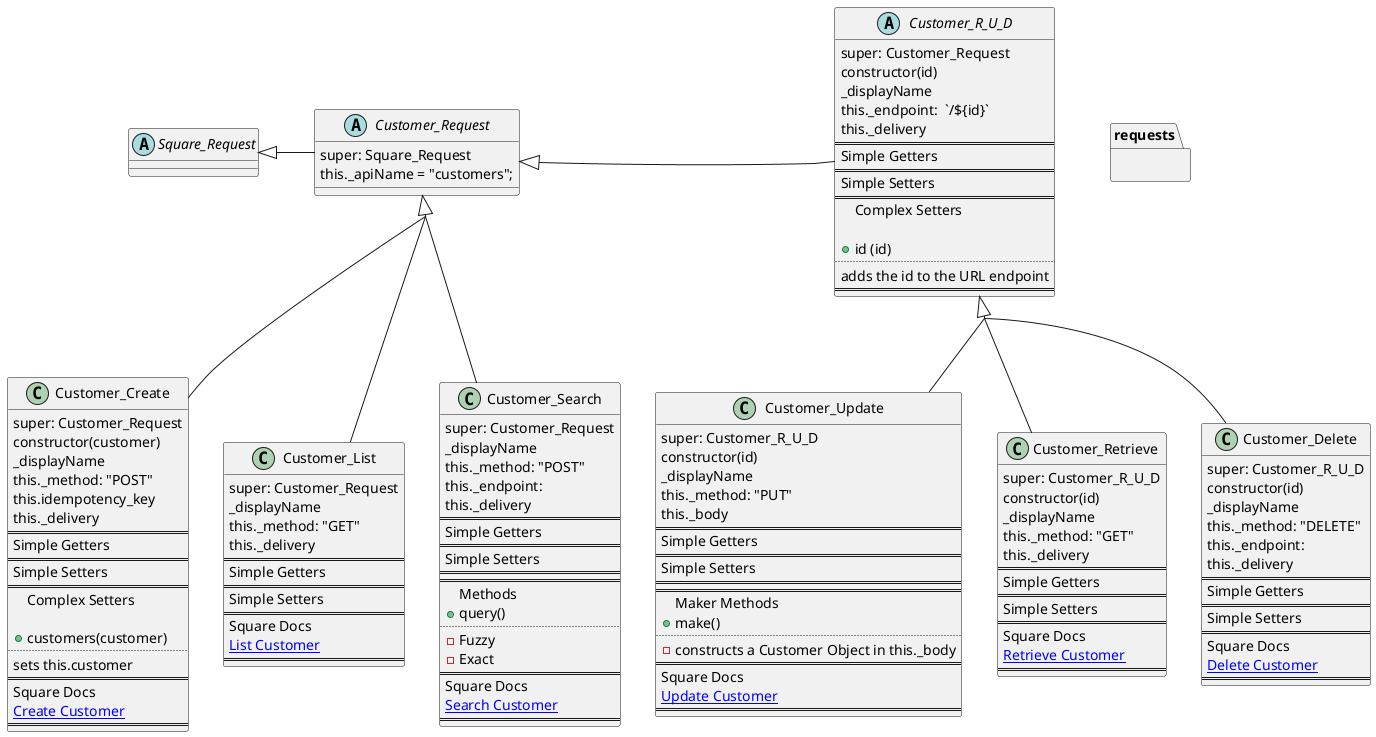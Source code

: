 @startuml
'https://plantuml.com/class-diagram
skinparam groupInheritance 2
' arrows with one dash display horizontally
' arrows with two dashes display vertically
namespace requests {
.Square_Request <|- .Customer_Request
.Customer_Request <|- .Customer_R_U_D

.Customer_R_U_D <|-- .Customer_Update
.Customer_R_U_D <|-- .Customer_Retrieve
.Customer_R_U_D <|-- .Customer_Delete

.Customer_Request <|-- .Customer_Create
.Customer_Request <|-- .Customer_List
.Customer_Request <|-- .Customer_Search
}

abstract class Square_Request {}
abstract class Customer_Request {
super: Square_Request
this._apiName = "customers";
}

abstract class Customer_R_U_D {
super: Customer_Request
constructor(id)
_displayName
this._endpoint:  `/${id}`
this._delivery
==
Simple Getters
==
Simple Setters
==
Complex Setters

+id (id)
..
adds the id to the URL endpoint
==
}
class Customer_Retrieve {
super: Customer_R_U_D
constructor(id)
_displayName
this._method: "GET"
this._delivery
==
Simple Getters
==
Simple Setters
==
Square Docs
 [[https://developer.squareup.com/reference/square/customers-api/retrieve-customer Retrieve Customer]]
==
}

class Customer_Delete {
super: Customer_R_U_D
constructor(id)
_displayName
this._method: "DELETE"
this._endpoint:
this._delivery
==
Simple Getters
==
Simple Setters
==
Square Docs
[[https://developer.squareup.com/reference/square/customers-api/delete-customer Delete Customer]]
==
}

class Customer_Create {
super: Customer_Request
constructor(customer)
_displayName
this._method: "POST"
this.idempotency_key
this._delivery
==
Simple Getters
==
Simple Setters
==
Complex Setters

+customers(customer)
..
sets this.customer
==
Square Docs
[[https://developer.squareup.com/reference/square/customers-api/create-customer Create Customer]]
==
}
class Customer_List {
super: Customer_Request
_displayName
this._method: "GET"
this._delivery
==
Simple Getters
==
Simple Setters
==
Square Docs
[[https://developer.squareup.com/reference/square/customers-api/list-customers List Customer]]
==
}
class Customer_Search {
super: Customer_Request
_displayName
this._method: "POST"
this._endpoint:
this._delivery
==
Simple Getters
==
Simple Setters
==
==
Methods
+query()
..
-Fuzzy
-Exact
==
Square Docs
[[https://developer.squareup.com/reference/square/customers-api/search-customers Search Customer]]
==
}


class Customer_Update {
super: Customer_R_U_D
constructor(id)
_displayName
this._method: "PUT"
this._body
==
Simple Getters
==
Simple Setters
==
==
Maker Methods
+make()
..
- constructs a Customer Object in this._body
==
Square Docs
[[https://developer.squareup.com/reference/square/customers-api/update-customer Update Customer]]
==
}


@enduml